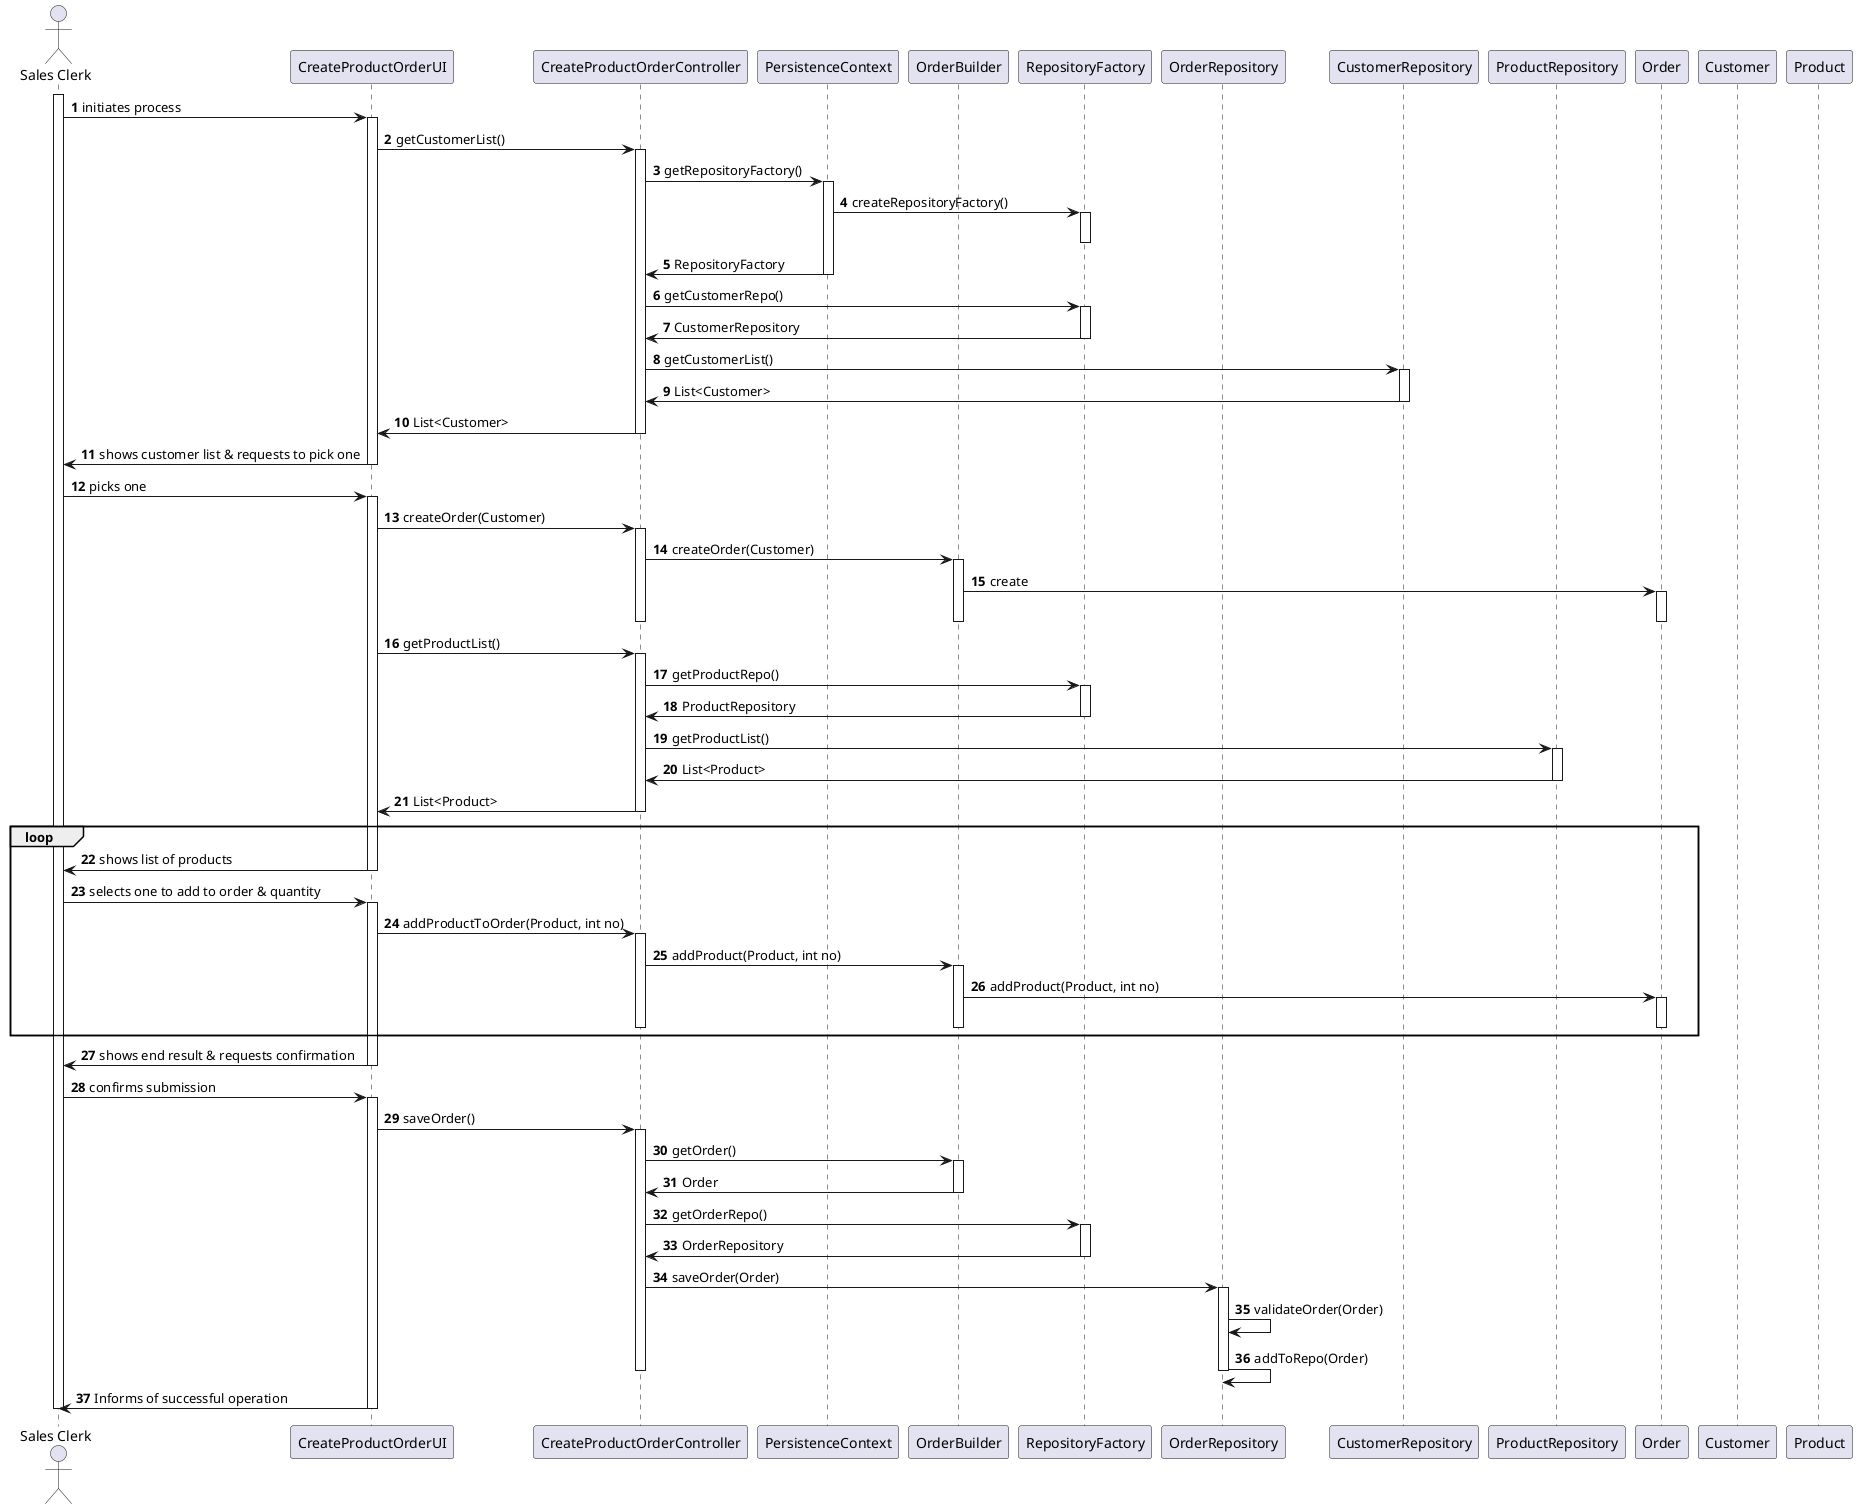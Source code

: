 @startuml
autonumber

actor "Sales Clerk" as ACT

participant "CreateProductOrderUI" as UI
participant "CreateProductOrderController" as CTRL
participant "PersistenceContext" as PCON
participant "OrderBuilder" as BUILDER
participant "RepositoryFactory" as REPOFAC
participant "OrderRepository" as ORDERREPO
participant "CustomerRepository" as CUSTREPO
participant "ProductRepository" as PRODREPO
participant "Order" as ORDER
participant "Customer" as CUST
participant "Product" as PROD

activate ACT
ACT -> UI : initiates process
activate UI
UI -> CTRL : getCustomerList()
activate CTRL
CTRL -> PCON : getRepositoryFactory()
activate PCON
PCON -> REPOFAC : createRepositoryFactory()
activate REPOFAC
deactivate REPOFAC
PCON -> CTRL : RepositoryFactory
deactivate PCON
CTRL -> REPOFAC : getCustomerRepo()
activate REPOFAC
REPOFAC -> CTRL : CustomerRepository
deactivate REPOFAC
CTRL -> CUSTREPO : getCustomerList()
activate CUSTREPO
CUSTREPO -> CTRL : List<Customer>
deactivate CUSTREPO
CTRL -> UI : List<Customer>
deactivate CTRL
UI -> ACT : shows customer list & requests to pick one
deactivate UI

ACT -> UI : picks one
activate UI
UI -> CTRL : createOrder(Customer)
activate CTRL
CTRL -> BUILDER : createOrder(Customer)
activate BUILDER
BUILDER -> ORDER : create
activate ORDER
deactivate ORDER
deactivate BUILDER
deactivate CTRL
UI -> CTRL : getProductList()
activate CTRL
CTRL -> REPOFAC : getProductRepo()
activate REPOFAC
REPOFAC -> CTRL : ProductRepository
deactivate REPOFAC
CTRL -> PRODREPO : getProductList()
activate PRODREPO
PRODREPO -> CTRL : List<Product>
deactivate PRODREPO
CTRL -> UI : List<Product>
deactivate CTRL
loop
UI -> ACT : shows list of products
deactivate UI

ACT -> UI : selects one to add to order & quantity
activate UI
UI -> CTRL : addProductToOrder(Product, int no)
activate CTRL
CTRL -> BUILDER : addProduct(Product, int no)
activate BUILDER
BUILDER -> ORDER : addProduct(Product, int no)
activate ORDER
deactivate ORDER
deactivate BUILDER
deactivate CTRL
end loop
UI -> ACT : shows end result & requests confirmation
deactivate UI

ACT -> UI : confirms submission
activate UI
UI -> CTRL : saveOrder()
activate CTRL
CTRL -> BUILDER : getOrder()
activate BUILDER
BUILDER -> CTRL : Order
deactivate BUILDER
CTRL -> REPOFAC : getOrderRepo()
activate REPOFAC
REPOFAC -> CTRL : OrderRepository
deactivate REPOFAC
CTRL -> ORDERREPO : saveOrder(Order)
activate ORDERREPO
ORDERREPO -> ORDERREPO : validateOrder(Order)
ORDERREPO -> ORDERREPO : addToRepo(Order)
deactivate ORDERREPO
deactivate CTRL
UI -> ACT : Informs of successful operation
deactivate UI
deactivate ACT

@enduml
